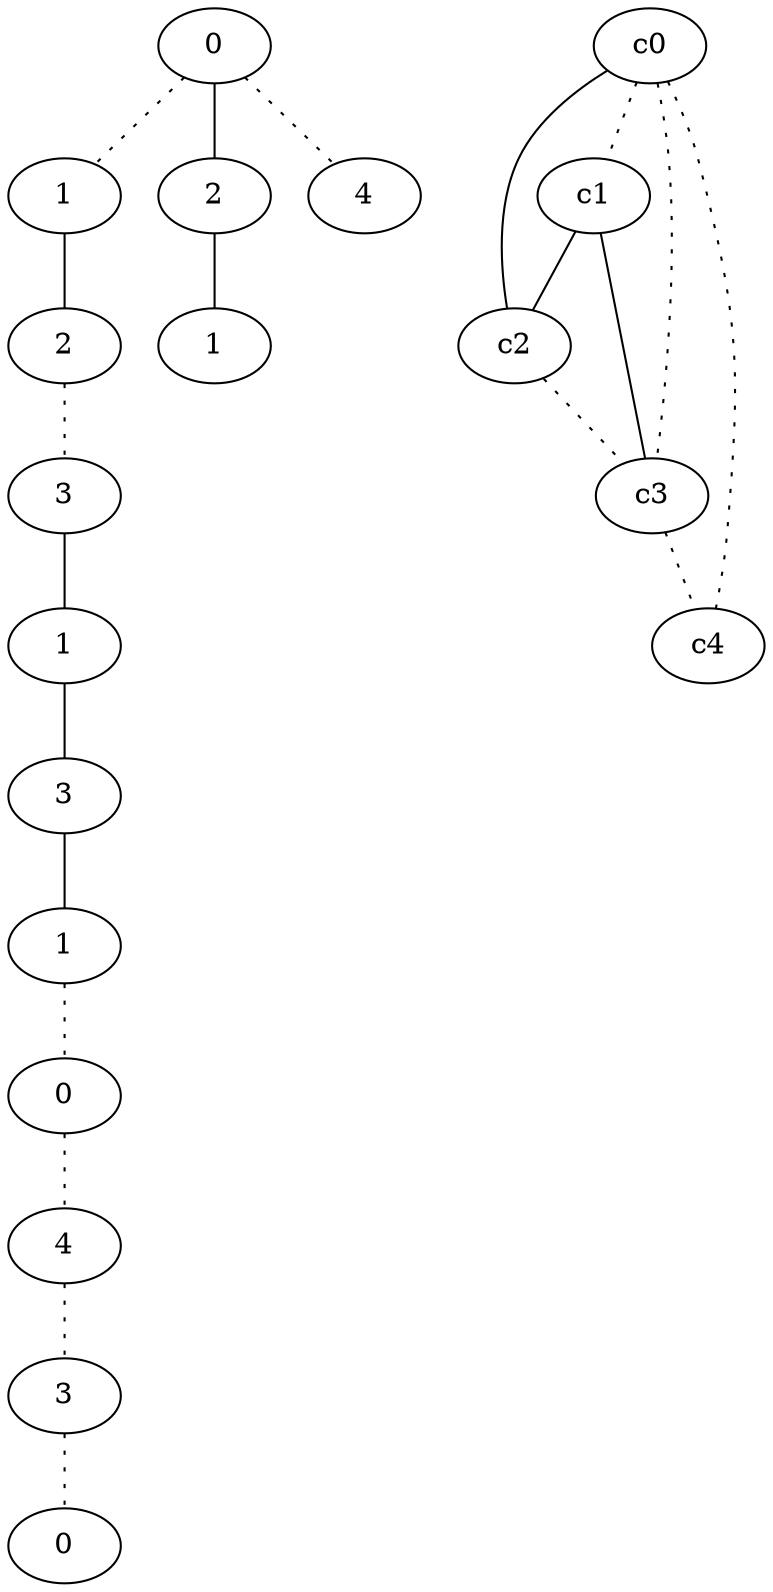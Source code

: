 graph {
a0[label=0];
a1[label=1];
a2[label=2];
a3[label=3];
a4[label=1];
a5[label=3];
a6[label=1];
a7[label=0];
a8[label=4];
a9[label=3];
a10[label=0];
a11[label=2];
a12[label=1];
a13[label=4];
a0 -- a1 [style=dotted];
a0 -- a11;
a0 -- a13 [style=dotted];
a1 -- a2;
a2 -- a3 [style=dotted];
a3 -- a4;
a4 -- a5;
a5 -- a6;
a6 -- a7 [style=dotted];
a7 -- a8 [style=dotted];
a8 -- a9 [style=dotted];
a9 -- a10 [style=dotted];
a11 -- a12;
c0 -- c1 [style=dotted];
c0 -- c2;
c0 -- c3 [style=dotted];
c0 -- c4 [style=dotted];
c1 -- c2;
c1 -- c3;
c2 -- c3 [style=dotted];
c3 -- c4 [style=dotted];
}
